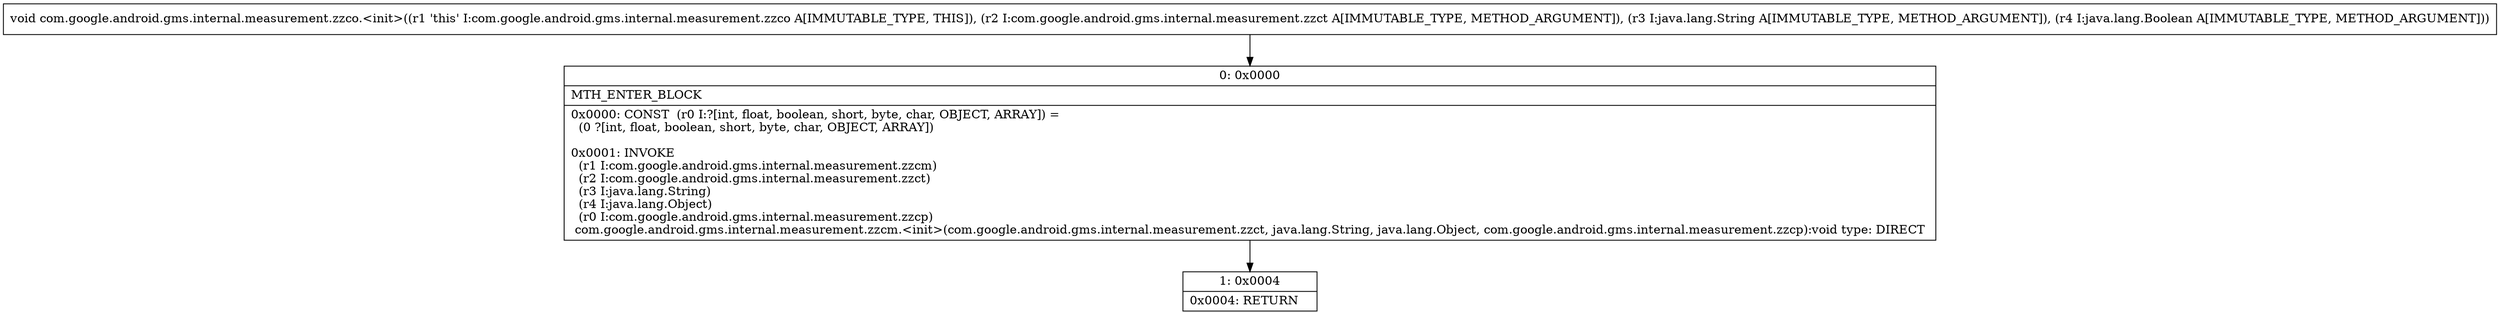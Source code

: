 digraph "CFG forcom.google.android.gms.internal.measurement.zzco.\<init\>(Lcom\/google\/android\/gms\/internal\/measurement\/zzct;Ljava\/lang\/String;Ljava\/lang\/Boolean;)V" {
Node_0 [shape=record,label="{0\:\ 0x0000|MTH_ENTER_BLOCK\l|0x0000: CONST  (r0 I:?[int, float, boolean, short, byte, char, OBJECT, ARRAY]) = \l  (0 ?[int, float, boolean, short, byte, char, OBJECT, ARRAY])\l \l0x0001: INVOKE  \l  (r1 I:com.google.android.gms.internal.measurement.zzcm)\l  (r2 I:com.google.android.gms.internal.measurement.zzct)\l  (r3 I:java.lang.String)\l  (r4 I:java.lang.Object)\l  (r0 I:com.google.android.gms.internal.measurement.zzcp)\l com.google.android.gms.internal.measurement.zzcm.\<init\>(com.google.android.gms.internal.measurement.zzct, java.lang.String, java.lang.Object, com.google.android.gms.internal.measurement.zzcp):void type: DIRECT \l}"];
Node_1 [shape=record,label="{1\:\ 0x0004|0x0004: RETURN   \l}"];
MethodNode[shape=record,label="{void com.google.android.gms.internal.measurement.zzco.\<init\>((r1 'this' I:com.google.android.gms.internal.measurement.zzco A[IMMUTABLE_TYPE, THIS]), (r2 I:com.google.android.gms.internal.measurement.zzct A[IMMUTABLE_TYPE, METHOD_ARGUMENT]), (r3 I:java.lang.String A[IMMUTABLE_TYPE, METHOD_ARGUMENT]), (r4 I:java.lang.Boolean A[IMMUTABLE_TYPE, METHOD_ARGUMENT])) }"];
MethodNode -> Node_0;
Node_0 -> Node_1;
}

